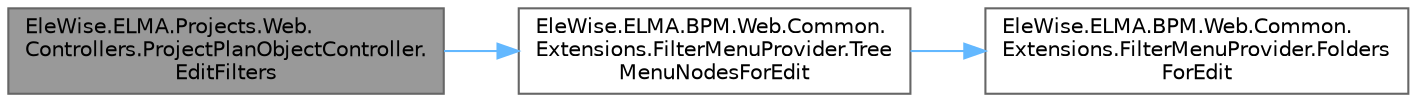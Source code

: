 digraph "EleWise.ELMA.Projects.Web.Controllers.ProjectPlanObjectController.EditFilters"
{
 // LATEX_PDF_SIZE
  bgcolor="transparent";
  edge [fontname=Helvetica,fontsize=10,labelfontname=Helvetica,labelfontsize=10];
  node [fontname=Helvetica,fontsize=10,shape=box,height=0.2,width=0.4];
  rankdir="LR";
  Node1 [id="Node000001",label="EleWise.ELMA.Projects.Web.\lControllers.ProjectPlanObjectController.\lEditFilters",height=0.2,width=0.4,color="gray40", fillcolor="grey60", style="filled", fontcolor="black",tooltip="Редактирование дерева фильтров"];
  Node1 -> Node2 [id="edge1_Node000001_Node000002",color="steelblue1",style="solid",tooltip=" "];
  Node2 [id="Node000002",label="EleWise.ELMA.BPM.Web.Common.\lExtensions.FilterMenuProvider.Tree\lMenuNodesForEdit",height=0.2,width=0.4,color="grey40", fillcolor="white", style="filled",URL="$class_ele_wise_1_1_e_l_m_a_1_1_b_p_m_1_1_web_1_1_common_1_1_extensions_1_1_filter_menu_provider.html#a050994e796a3790427690bcbf4a413f1",tooltip=" "];
  Node2 -> Node3 [id="edge2_Node000002_Node000003",color="steelblue1",style="solid",tooltip=" "];
  Node3 [id="Node000003",label="EleWise.ELMA.BPM.Web.Common.\lExtensions.FilterMenuProvider.Folders\lForEdit",height=0.2,width=0.4,color="grey40", fillcolor="white", style="filled",URL="$class_ele_wise_1_1_e_l_m_a_1_1_b_p_m_1_1_web_1_1_common_1_1_extensions_1_1_filter_menu_provider.html#a2e0d117fadd25f04bcd6c36014020c73",tooltip=" "];
}
